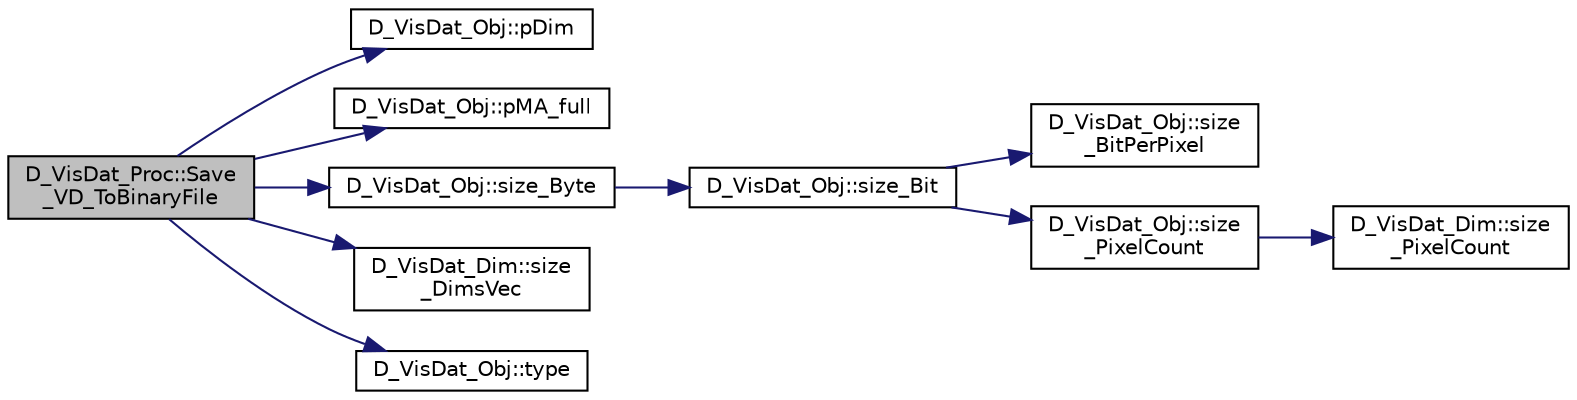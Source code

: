 digraph "D_VisDat_Proc::Save_VD_ToBinaryFile"
{
 // LATEX_PDF_SIZE
  edge [fontname="Helvetica",fontsize="10",labelfontname="Helvetica",labelfontsize="10"];
  node [fontname="Helvetica",fontsize="10",shape=record];
  rankdir="LR";
  Node1 [label="D_VisDat_Proc::Save\l_VD_ToBinaryFile",height=0.2,width=0.4,color="black", fillcolor="grey75", style="filled", fontcolor="black",tooltip=" "];
  Node1 -> Node2 [color="midnightblue",fontsize="10",style="solid",fontname="Helvetica"];
  Node2 [label="D_VisDat_Obj::pDim",height=0.2,width=0.4,color="black", fillcolor="white", style="filled",URL="$class_d___vis_dat___obj.html#ab4cee8385af854cafa24ee21766d208f",tooltip=" "];
  Node1 -> Node3 [color="midnightblue",fontsize="10",style="solid",fontname="Helvetica"];
  Node3 [label="D_VisDat_Obj::pMA_full",height=0.2,width=0.4,color="black", fillcolor="white", style="filled",URL="$class_d___vis_dat___obj.html#a1b759f59f5c13875d94961642bdd943e",tooltip=" "];
  Node1 -> Node4 [color="midnightblue",fontsize="10",style="solid",fontname="Helvetica"];
  Node4 [label="D_VisDat_Obj::size_Byte",height=0.2,width=0.4,color="black", fillcolor="white", style="filled",URL="$class_d___vis_dat___obj.html#a3962cb8ddb9680dddbb7549976d6e99f",tooltip=" "];
  Node4 -> Node5 [color="midnightblue",fontsize="10",style="solid",fontname="Helvetica"];
  Node5 [label="D_VisDat_Obj::size_Bit",height=0.2,width=0.4,color="black", fillcolor="white", style="filled",URL="$class_d___vis_dat___obj.html#a6c9d98c7f7bf15602917c7a3872841f9",tooltip=" "];
  Node5 -> Node6 [color="midnightblue",fontsize="10",style="solid",fontname="Helvetica"];
  Node6 [label="D_VisDat_Obj::size\l_BitPerPixel",height=0.2,width=0.4,color="black", fillcolor="white", style="filled",URL="$class_d___vis_dat___obj.html#a29385dedb4e03bf37650ce3e6085fd8a",tooltip=" "];
  Node5 -> Node7 [color="midnightblue",fontsize="10",style="solid",fontname="Helvetica"];
  Node7 [label="D_VisDat_Obj::size\l_PixelCount",height=0.2,width=0.4,color="black", fillcolor="white", style="filled",URL="$class_d___vis_dat___obj.html#a8e48a053eb8940e7a96d96644f88c9d0",tooltip=" "];
  Node7 -> Node8 [color="midnightblue",fontsize="10",style="solid",fontname="Helvetica"];
  Node8 [label="D_VisDat_Dim::size\l_PixelCount",height=0.2,width=0.4,color="black", fillcolor="white", style="filled",URL="$class_d___vis_dat___dim.html#a5dd1092a709e5c2a5312ddacd2225527",tooltip=" "];
  Node1 -> Node9 [color="midnightblue",fontsize="10",style="solid",fontname="Helvetica"];
  Node9 [label="D_VisDat_Dim::size\l_DimsVec",height=0.2,width=0.4,color="black", fillcolor="white", style="filled",URL="$class_d___vis_dat___dim.html#a53561afb22110c3d940cfc8e2c778665",tooltip=" "];
  Node1 -> Node10 [color="midnightblue",fontsize="10",style="solid",fontname="Helvetica"];
  Node10 [label="D_VisDat_Obj::type",height=0.2,width=0.4,color="black", fillcolor="white", style="filled",URL="$class_d___vis_dat___obj.html#ac5826459ed7f3f1cd6a3a5ff89d4fbc8",tooltip=" "];
}
